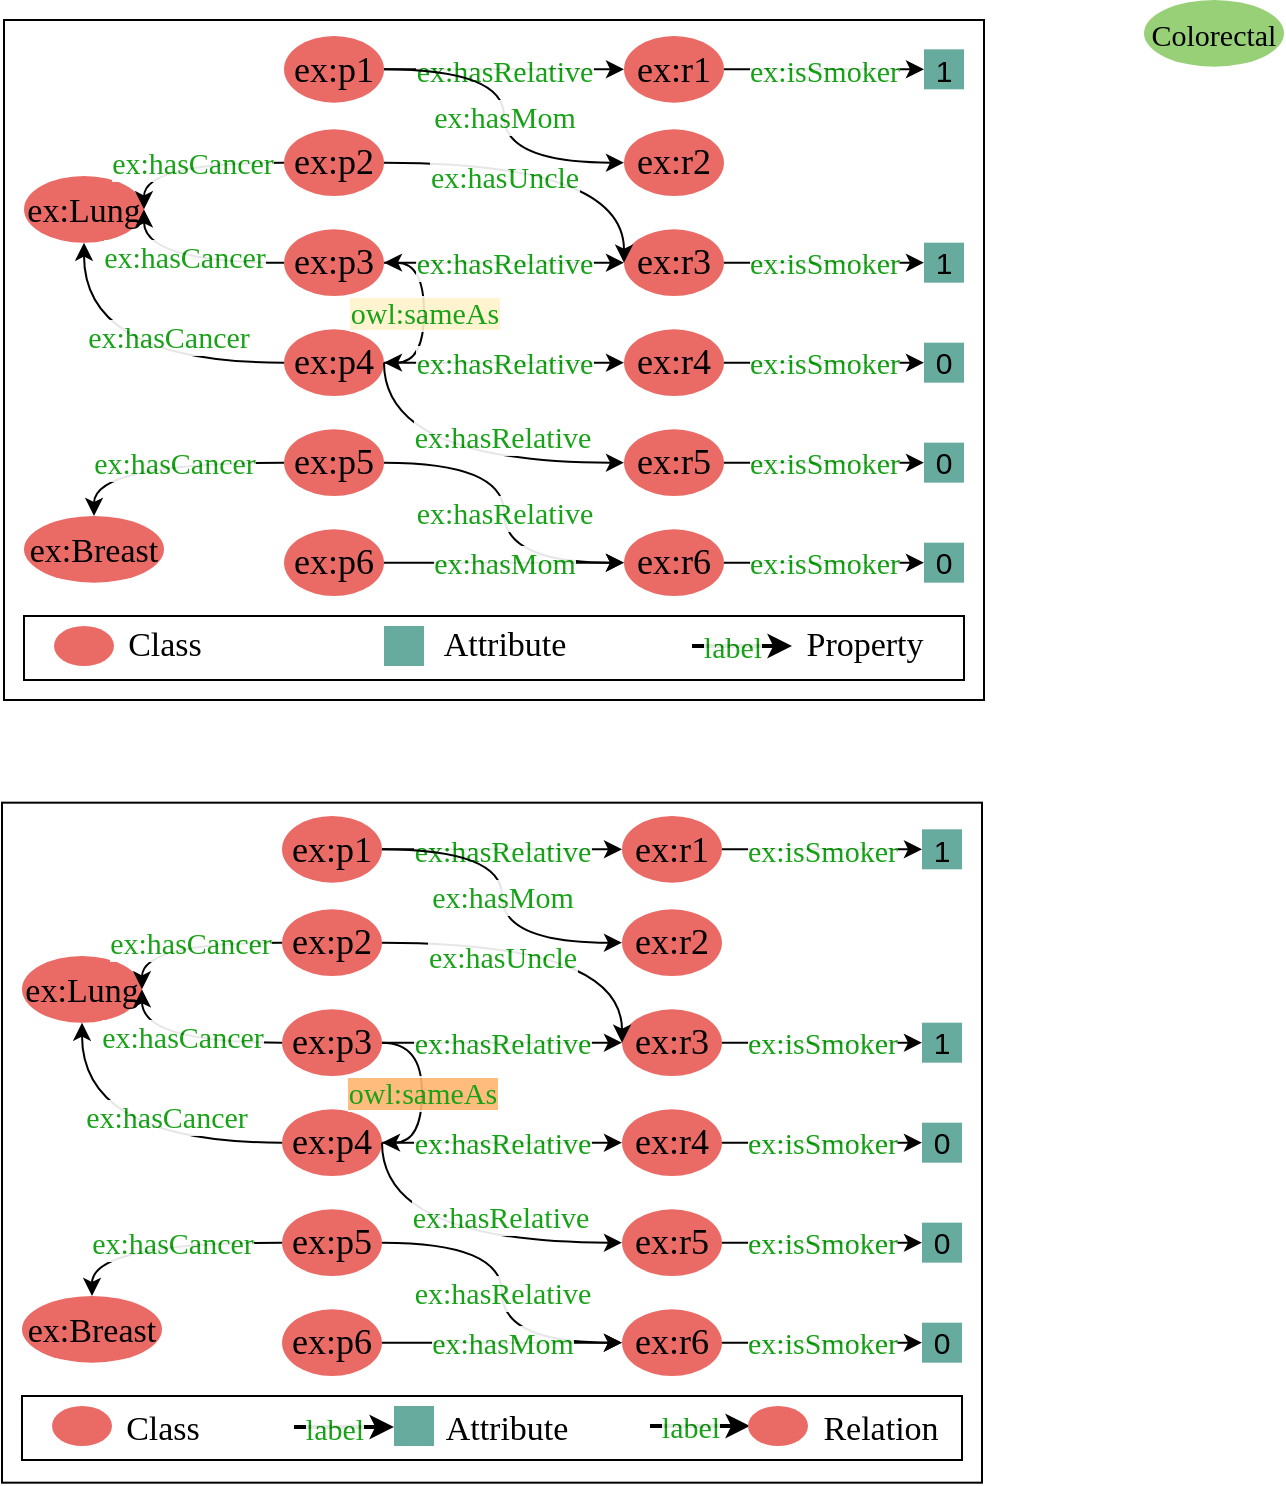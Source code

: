 <mxfile version="20.6.0" type="github">
  <diagram id="x5qFLtVYXVqnTsikpQEC" name="Page-1">
    <mxGraphModel dx="1166" dy="901" grid="1" gridSize="10" guides="1" tooltips="1" connect="1" arrows="1" fold="1" page="1" pageScale="1" pageWidth="850" pageHeight="1100" math="0" shadow="0">
      <root>
        <mxCell id="0" />
        <mxCell id="1" parent="0" />
        <mxCell id="GvnFkajF3JIOPmjLLgxg-91" value="" style="rounded=0;whiteSpace=wrap;html=1;fontFamily=Times New Roman;fontSize=17;fontColor=#000000;fillColor=none;strokeColor=default;" parent="1" vertex="1">
          <mxGeometry x="120" y="348" width="470" height="32" as="geometry" />
        </mxCell>
        <mxCell id="GvnFkajF3JIOPmjLLgxg-15" value="ex:p1" style="ellipse;whiteSpace=wrap;html=1;rounded=0;fontFamily=Times New Roman;fontSize=18;fontColor=default;fillColor=#EA6B66;strokeColor=none;" parent="1" vertex="1">
          <mxGeometry x="250" y="58" width="50" height="33.33" as="geometry" />
        </mxCell>
        <mxCell id="GvnFkajF3JIOPmjLLgxg-16" value="ex:p2" style="ellipse;whiteSpace=wrap;html=1;rounded=0;fontFamily=Times New Roman;fontSize=18;fontColor=default;fillColor=#EA6B66;strokeColor=none;" parent="1" vertex="1">
          <mxGeometry x="250" y="104.67" width="50" height="33.33" as="geometry" />
        </mxCell>
        <mxCell id="GvnFkajF3JIOPmjLLgxg-17" value="ex:p3" style="ellipse;whiteSpace=wrap;html=1;rounded=0;fontFamily=Times New Roman;fontSize=18;fontColor=default;fillColor=#EA6B66;strokeColor=none;" parent="1" vertex="1">
          <mxGeometry x="250" y="154.67" width="50" height="33.33" as="geometry" />
        </mxCell>
        <mxCell id="GvnFkajF3JIOPmjLLgxg-18" value="ex:p4" style="ellipse;whiteSpace=wrap;html=1;rounded=0;fontFamily=Times New Roman;fontSize=18;fontColor=default;fillColor=#EA6B66;strokeColor=none;" parent="1" vertex="1">
          <mxGeometry x="250" y="204.67" width="50" height="33.33" as="geometry" />
        </mxCell>
        <mxCell id="GvnFkajF3JIOPmjLLgxg-19" value="ex:p5" style="ellipse;whiteSpace=wrap;html=1;rounded=0;fontFamily=Times New Roman;fontSize=18;fontColor=default;fillColor=#EA6B66;strokeColor=none;" parent="1" vertex="1">
          <mxGeometry x="250" y="254.67" width="50" height="33.33" as="geometry" />
        </mxCell>
        <mxCell id="GvnFkajF3JIOPmjLLgxg-20" value="ex:p6" style="ellipse;whiteSpace=wrap;html=1;rounded=0;fontFamily=Times New Roman;fontSize=18;fontColor=default;fillColor=#EA6B66;strokeColor=none;" parent="1" vertex="1">
          <mxGeometry x="250" y="304.67" width="50" height="33.33" as="geometry" />
        </mxCell>
        <mxCell id="GvnFkajF3JIOPmjLLgxg-21" value="ex:r1" style="ellipse;whiteSpace=wrap;html=1;rounded=0;fontFamily=Times New Roman;fontSize=18;fontColor=default;fillColor=#EA6B66;strokeColor=none;" parent="1" vertex="1">
          <mxGeometry x="420" y="58" width="50" height="33.33" as="geometry" />
        </mxCell>
        <mxCell id="GvnFkajF3JIOPmjLLgxg-22" value="ex:r2" style="ellipse;whiteSpace=wrap;html=1;rounded=0;fontFamily=Times New Roman;fontSize=18;fontColor=default;fillColor=#EA6B66;strokeColor=none;" parent="1" vertex="1">
          <mxGeometry x="420" y="104.67" width="50" height="33.33" as="geometry" />
        </mxCell>
        <mxCell id="GvnFkajF3JIOPmjLLgxg-23" value="ex:r3" style="ellipse;whiteSpace=wrap;html=1;rounded=0;fontFamily=Times New Roman;fontSize=18;fontColor=default;fillColor=#EA6B66;strokeColor=none;" parent="1" vertex="1">
          <mxGeometry x="420" y="154.67" width="50" height="33.33" as="geometry" />
        </mxCell>
        <mxCell id="GvnFkajF3JIOPmjLLgxg-24" value="ex:r4" style="ellipse;whiteSpace=wrap;html=1;rounded=0;fontFamily=Times New Roman;fontSize=18;fontColor=default;fillColor=#EA6B66;strokeColor=none;" parent="1" vertex="1">
          <mxGeometry x="420" y="204.67" width="50" height="33.33" as="geometry" />
        </mxCell>
        <mxCell id="GvnFkajF3JIOPmjLLgxg-25" value="ex:r5" style="ellipse;whiteSpace=wrap;html=1;rounded=0;fontFamily=Times New Roman;fontSize=18;fontColor=default;fillColor=#EA6B66;strokeColor=none;" parent="1" vertex="1">
          <mxGeometry x="420" y="254.67" width="50" height="33.33" as="geometry" />
        </mxCell>
        <mxCell id="GvnFkajF3JIOPmjLLgxg-26" value="ex:r6" style="ellipse;whiteSpace=wrap;html=1;rounded=0;fontFamily=Times New Roman;fontSize=18;fontColor=default;fillColor=#EA6B66;strokeColor=none;" parent="1" vertex="1">
          <mxGeometry x="420" y="304.67" width="50" height="33.33" as="geometry" />
        </mxCell>
        <mxCell id="GvnFkajF3JIOPmjLLgxg-27" value="&lt;font style=&quot;font-size: 17px;&quot;&gt;ex:Lung&lt;/font&gt;" style="ellipse;whiteSpace=wrap;html=1;rounded=0;fontFamily=Times New Roman;fontSize=18;fontColor=default;fillColor=#EA6B66;strokeColor=none;" parent="1" vertex="1">
          <mxGeometry x="120" y="128.01" width="60" height="33.33" as="geometry" />
        </mxCell>
        <mxCell id="GvnFkajF3JIOPmjLLgxg-28" value="&lt;font style=&quot;font-size: 17px;&quot;&gt;ex:Breast&lt;/font&gt;" style="ellipse;whiteSpace=wrap;html=1;rounded=0;fontFamily=Times New Roman;fontSize=18;fontColor=default;fillColor=#EA6B66;strokeColor=none;" parent="1" vertex="1">
          <mxGeometry x="120" y="298" width="70" height="33.33" as="geometry" />
        </mxCell>
        <mxCell id="GvnFkajF3JIOPmjLLgxg-29" value="Colorectal" style="ellipse;whiteSpace=wrap;html=1;rounded=0;fontFamily=Times New Roman;fontSize=15;fontColor=default;fillColor=#97D077;strokeColor=none;" parent="1" vertex="1">
          <mxGeometry x="680" y="40" width="70" height="33.33" as="geometry" />
        </mxCell>
        <mxCell id="GvnFkajF3JIOPmjLLgxg-36" value="&lt;font color=&quot;#009900&quot; style=&quot;background-color: rgb(255, 242, 204);&quot;&gt;owl:sameAs&lt;/font&gt;" style="edgeStyle=orthogonalEdgeStyle;orthogonalLoop=1;jettySize=auto;html=1;exitX=1;exitY=0.5;exitDx=0;exitDy=0;entryX=1;entryY=0.5;entryDx=0;entryDy=0;fontFamily=Times New Roman;fontSize=15;fontColor=#000000;curved=1;textOpacity=90;endArrow=classic;endFill=1;startArrow=classic;startFill=1;" parent="1" source="GvnFkajF3JIOPmjLLgxg-18" target="GvnFkajF3JIOPmjLLgxg-17" edge="1">
          <mxGeometry relative="1" as="geometry">
            <mxPoint x="140.0" y="198.005" as="sourcePoint" />
            <mxPoint x="260.0" y="198.005" as="targetPoint" />
          </mxGeometry>
        </mxCell>
        <mxCell id="GvnFkajF3JIOPmjLLgxg-52" value="&lt;font color=&quot;#009900&quot; style=&quot;line-height: 1; background-color: rgb(255, 255, 255);&quot;&gt;ex:hasRelative&lt;/font&gt;" style="edgeStyle=orthogonalEdgeStyle;curved=1;orthogonalLoop=1;jettySize=auto;html=1;exitX=1;exitY=0.5;exitDx=0;exitDy=0;entryX=0;entryY=0.5;entryDx=0;entryDy=0;labelBackgroundColor=#FFFFFF;fontFamily=Times New Roman;fontSize=15;fontColor=#3333FF;shadow=0;fillColor=#00CC00;textOpacity=90;" parent="1" source="GvnFkajF3JIOPmjLLgxg-18" target="GvnFkajF3JIOPmjLLgxg-25" edge="1">
          <mxGeometry x="0.275" y="13" relative="1" as="geometry">
            <mxPoint x="310.0" y="231.335" as="sourcePoint" />
            <mxPoint x="430.0" y="231.335" as="targetPoint" />
            <Array as="points">
              <mxPoint x="300" y="271" />
            </Array>
            <mxPoint as="offset" />
          </mxGeometry>
        </mxCell>
        <mxCell id="GvnFkajF3JIOPmjLLgxg-49" value="&lt;font color=&quot;#009900&quot; style=&quot;line-height: 1; background-color: rgb(255, 255, 255);&quot;&gt;ex:hasRelative&lt;/font&gt;" style="edgeStyle=orthogonalEdgeStyle;curved=1;orthogonalLoop=1;jettySize=auto;html=1;exitX=1;exitY=0.5;exitDx=0;exitDy=0;entryX=0;entryY=0.5;entryDx=0;entryDy=0;labelBackgroundColor=#FFFFFF;fontFamily=Times New Roman;fontSize=15;fontColor=#3333FF;shadow=0;fillColor=#00CC00;textOpacity=90;" parent="1" source="GvnFkajF3JIOPmjLLgxg-15" target="GvnFkajF3JIOPmjLLgxg-21" edge="1">
          <mxGeometry relative="1" as="geometry" />
        </mxCell>
        <mxCell id="GvnFkajF3JIOPmjLLgxg-50" value="&lt;font color=&quot;#009900&quot; style=&quot;line-height: 1; background-color: rgb(255, 255, 255);&quot;&gt;ex:hasRelative&lt;/font&gt;" style="edgeStyle=orthogonalEdgeStyle;curved=1;orthogonalLoop=1;jettySize=auto;html=1;exitX=1;exitY=0.5;exitDx=0;exitDy=0;entryX=0;entryY=0.5;entryDx=0;entryDy=0;labelBackgroundColor=#FFFFFF;fontFamily=Times New Roman;fontSize=15;fontColor=#3333FF;shadow=0;fillColor=#00CC00;textOpacity=90;" parent="1" source="GvnFkajF3JIOPmjLLgxg-17" target="GvnFkajF3JIOPmjLLgxg-23" edge="1">
          <mxGeometry relative="1" as="geometry">
            <mxPoint x="310.0" y="84.665" as="sourcePoint" />
            <mxPoint x="430.0" y="84.665" as="targetPoint" />
          </mxGeometry>
        </mxCell>
        <mxCell id="GvnFkajF3JIOPmjLLgxg-51" value="&lt;font color=&quot;#009900&quot; style=&quot;line-height: 1; background-color: rgb(255, 255, 255);&quot;&gt;ex:hasRelative&lt;/font&gt;" style="edgeStyle=orthogonalEdgeStyle;curved=1;orthogonalLoop=1;jettySize=auto;html=1;exitX=1;exitY=0.5;exitDx=0;exitDy=0;entryX=0;entryY=0.5;entryDx=0;entryDy=0;labelBackgroundColor=#FFFFFF;fontFamily=Times New Roman;fontSize=15;fontColor=#3333FF;shadow=0;fillColor=#00CC00;textOpacity=90;" parent="1" source="GvnFkajF3JIOPmjLLgxg-18" target="GvnFkajF3JIOPmjLLgxg-24" edge="1">
          <mxGeometry relative="1" as="geometry">
            <mxPoint x="310.0" y="181.335" as="sourcePoint" />
            <mxPoint x="430.0" y="181.335" as="targetPoint" />
          </mxGeometry>
        </mxCell>
        <mxCell id="GvnFkajF3JIOPmjLLgxg-53" value="&lt;font color=&quot;#009900&quot; style=&quot;line-height: 1; background-color: rgb(255, 255, 255);&quot;&gt;ex:hasRelative&lt;/font&gt;" style="edgeStyle=orthogonalEdgeStyle;curved=1;orthogonalLoop=1;jettySize=auto;html=1;exitX=1;exitY=0.5;exitDx=0;exitDy=0;entryX=0;entryY=0.5;entryDx=0;entryDy=0;labelBackgroundColor=#FFFFFF;fontFamily=Times New Roman;fontSize=15;fontColor=#3333FF;shadow=0;fillColor=#00CC00;textOpacity=90;" parent="1" source="GvnFkajF3JIOPmjLLgxg-19" target="GvnFkajF3JIOPmjLLgxg-26" edge="1">
          <mxGeometry relative="1" as="geometry">
            <mxPoint x="310.0" y="231.335" as="sourcePoint" />
            <mxPoint x="430.0" y="281.335" as="targetPoint" />
          </mxGeometry>
        </mxCell>
        <mxCell id="GvnFkajF3JIOPmjLLgxg-56" value="&lt;font color=&quot;#009900&quot; style=&quot;line-height: 1; background-color: rgb(255, 255, 255);&quot;&gt;ex:hasUncle&lt;/font&gt;" style="edgeStyle=orthogonalEdgeStyle;curved=1;orthogonalLoop=1;jettySize=auto;html=1;exitX=1;exitY=0.5;exitDx=0;exitDy=0;labelBackgroundColor=#FFFFFF;fontFamily=Times New Roman;fontSize=15;fontColor=#3333FF;shadow=0;fillColor=#00CC00;textOpacity=90;entryX=0;entryY=0.5;entryDx=0;entryDy=0;" parent="1" source="GvnFkajF3JIOPmjLLgxg-16" target="GvnFkajF3JIOPmjLLgxg-23" edge="1">
          <mxGeometry x="-0.294" y="-7" relative="1" as="geometry">
            <mxPoint x="310.0" y="331.335" as="sourcePoint" />
            <mxPoint x="420" y="168" as="targetPoint" />
            <Array as="points">
              <mxPoint x="420" y="121" />
            </Array>
            <mxPoint as="offset" />
          </mxGeometry>
        </mxCell>
        <mxCell id="GvnFkajF3JIOPmjLLgxg-54" value="&lt;font color=&quot;#009900&quot; style=&quot;line-height: 1; background-color: rgb(255, 255, 255);&quot;&gt;ex:hasMom&lt;/font&gt;" style="edgeStyle=orthogonalEdgeStyle;curved=1;orthogonalLoop=1;jettySize=auto;html=1;exitX=1;exitY=0.5;exitDx=0;exitDy=0;entryX=0;entryY=0.5;entryDx=0;entryDy=0;labelBackgroundColor=#FFFFFF;fontFamily=Times New Roman;fontSize=15;fontColor=#3333FF;shadow=0;fillColor=#00CC00;textOpacity=90;" parent="1" source="GvnFkajF3JIOPmjLLgxg-15" target="GvnFkajF3JIOPmjLLgxg-22" edge="1">
          <mxGeometry relative="1" as="geometry">
            <mxPoint x="310.0" y="84.665" as="sourcePoint" />
            <mxPoint x="430.0" y="84.665" as="targetPoint" />
          </mxGeometry>
        </mxCell>
        <mxCell id="GvnFkajF3JIOPmjLLgxg-55" value="&lt;font color=&quot;#009900&quot; style=&quot;line-height: 1; background-color: rgb(255, 255, 255);&quot;&gt;ex:hasMom&lt;/font&gt;" style="edgeStyle=orthogonalEdgeStyle;curved=1;orthogonalLoop=1;jettySize=auto;html=1;exitX=1;exitY=0.5;exitDx=0;exitDy=0;entryX=0;entryY=0.5;entryDx=0;entryDy=0;labelBackgroundColor=#FFFFFF;fontFamily=Times New Roman;fontSize=15;fontColor=#3333FF;shadow=0;fillColor=#00CC00;textOpacity=90;" parent="1" source="GvnFkajF3JIOPmjLLgxg-20" target="GvnFkajF3JIOPmjLLgxg-26" edge="1">
          <mxGeometry relative="1" as="geometry">
            <mxPoint x="310.0" y="84.665" as="sourcePoint" />
            <mxPoint x="430.0" y="131.335" as="targetPoint" />
          </mxGeometry>
        </mxCell>
        <mxCell id="GvnFkajF3JIOPmjLLgxg-60" value="&lt;font color=&quot;#009900&quot; style=&quot;line-height: 1; background-color: rgb(255, 255, 255);&quot;&gt;ex:isSmoker&lt;/font&gt;" style="edgeStyle=orthogonalEdgeStyle;curved=1;orthogonalLoop=1;jettySize=auto;html=1;entryX=0;entryY=0.5;entryDx=0;entryDy=0;labelBackgroundColor=#FFFFFF;fontFamily=Times New Roman;fontSize=15;fontColor=#3333FF;shadow=0;fillColor=#00CC00;textOpacity=90;exitX=1;exitY=0.5;exitDx=0;exitDy=0;" parent="1" source="GvnFkajF3JIOPmjLLgxg-21" target="GvnFkajF3JIOPmjLLgxg-62" edge="1">
          <mxGeometry relative="1" as="geometry">
            <mxPoint x="470" y="74" as="sourcePoint" />
            <mxPoint x="590.0" y="74.155" as="targetPoint" />
            <Array as="points" />
          </mxGeometry>
        </mxCell>
        <mxCell id="GvnFkajF3JIOPmjLLgxg-62" value="1" style="rounded=0;whiteSpace=wrap;html=1;fillColor=#67AB9F;strokeColor=none;fontSize=15;" parent="1" vertex="1">
          <mxGeometry x="570" y="64.66" width="20" height="20" as="geometry" />
        </mxCell>
        <mxCell id="GvnFkajF3JIOPmjLLgxg-66" value="1" style="rounded=0;whiteSpace=wrap;html=1;fillColor=#67AB9F;strokeColor=none;fontSize=15;" parent="1" vertex="1">
          <mxGeometry x="570" y="161.34" width="20" height="20" as="geometry" />
        </mxCell>
        <mxCell id="GvnFkajF3JIOPmjLLgxg-67" value="&lt;font color=&quot;#009900&quot; style=&quot;line-height: 1; background-color: rgb(255, 255, 255);&quot;&gt;ex:isSmoker&lt;/font&gt;" style="edgeStyle=orthogonalEdgeStyle;curved=1;orthogonalLoop=1;jettySize=auto;html=1;entryX=0;entryY=0.5;entryDx=0;entryDy=0;labelBackgroundColor=#FFFFFF;fontFamily=Times New Roman;fontSize=15;fontColor=#3333FF;shadow=0;fillColor=#00CC00;textOpacity=90;exitX=1;exitY=0.5;exitDx=0;exitDy=0;" parent="1" source="GvnFkajF3JIOPmjLLgxg-23" target="GvnFkajF3JIOPmjLLgxg-66" edge="1">
          <mxGeometry relative="1" as="geometry">
            <mxPoint x="480.0" y="84.665" as="sourcePoint" />
            <mxPoint x="580" y="84.66" as="targetPoint" />
            <Array as="points" />
          </mxGeometry>
        </mxCell>
        <mxCell id="GvnFkajF3JIOPmjLLgxg-68" value="0" style="rounded=0;whiteSpace=wrap;html=1;fillColor=#67AB9F;strokeColor=none;fontSize=15;" parent="1" vertex="1">
          <mxGeometry x="570" y="211.34" width="20" height="20" as="geometry" />
        </mxCell>
        <mxCell id="GvnFkajF3JIOPmjLLgxg-69" value="0" style="rounded=0;whiteSpace=wrap;html=1;fillColor=#67AB9F;strokeColor=none;fontSize=15;" parent="1" vertex="1">
          <mxGeometry x="570" y="261.33" width="20" height="20" as="geometry" />
        </mxCell>
        <mxCell id="GvnFkajF3JIOPmjLLgxg-70" value="0" style="rounded=0;whiteSpace=wrap;html=1;fillColor=#67AB9F;strokeColor=none;fontSize=15;" parent="1" vertex="1">
          <mxGeometry x="570" y="311.34" width="20" height="20" as="geometry" />
        </mxCell>
        <mxCell id="GvnFkajF3JIOPmjLLgxg-71" value="&lt;font color=&quot;#009900&quot; style=&quot;line-height: 1; background-color: rgb(255, 255, 255);&quot;&gt;ex:isSmoker&lt;/font&gt;" style="edgeStyle=orthogonalEdgeStyle;curved=1;orthogonalLoop=1;jettySize=auto;html=1;entryX=0;entryY=0.5;entryDx=0;entryDy=0;labelBackgroundColor=#FFFFFF;fontFamily=Times New Roman;fontSize=15;fontColor=#3333FF;shadow=0;fillColor=#00CC00;textOpacity=90;exitX=1;exitY=0.5;exitDx=0;exitDy=0;" parent="1" source="GvnFkajF3JIOPmjLLgxg-24" target="GvnFkajF3JIOPmjLLgxg-68" edge="1">
          <mxGeometry relative="1" as="geometry">
            <mxPoint x="480.0" y="181.335" as="sourcePoint" />
            <mxPoint x="580" y="181.34" as="targetPoint" />
            <Array as="points" />
          </mxGeometry>
        </mxCell>
        <mxCell id="GvnFkajF3JIOPmjLLgxg-72" value="&lt;font color=&quot;#009900&quot; style=&quot;line-height: 1; background-color: rgb(255, 255, 255);&quot;&gt;ex:isSmoker&lt;/font&gt;" style="edgeStyle=orthogonalEdgeStyle;curved=1;orthogonalLoop=1;jettySize=auto;html=1;entryX=0;entryY=0.5;entryDx=0;entryDy=0;labelBackgroundColor=#FFFFFF;fontFamily=Times New Roman;fontSize=15;fontColor=#3333FF;shadow=0;fillColor=#00CC00;textOpacity=90;exitX=1;exitY=0.5;exitDx=0;exitDy=0;" parent="1" source="GvnFkajF3JIOPmjLLgxg-25" target="GvnFkajF3JIOPmjLLgxg-69" edge="1">
          <mxGeometry relative="1" as="geometry">
            <mxPoint x="480.0" y="231.335" as="sourcePoint" />
            <mxPoint x="580" y="231.34" as="targetPoint" />
            <Array as="points" />
          </mxGeometry>
        </mxCell>
        <mxCell id="GvnFkajF3JIOPmjLLgxg-73" value="&lt;font color=&quot;#009900&quot; style=&quot;line-height: 1; background-color: rgb(255, 255, 255);&quot;&gt;ex:isSmoker&lt;/font&gt;" style="edgeStyle=orthogonalEdgeStyle;curved=1;orthogonalLoop=1;jettySize=auto;html=1;entryX=0;entryY=0.5;entryDx=0;entryDy=0;labelBackgroundColor=#FFFFFF;fontFamily=Times New Roman;fontSize=15;fontColor=#3333FF;shadow=0;fillColor=#00CC00;textOpacity=90;exitX=1;exitY=0.5;exitDx=0;exitDy=0;" parent="1" source="GvnFkajF3JIOPmjLLgxg-26" target="GvnFkajF3JIOPmjLLgxg-70" edge="1">
          <mxGeometry relative="1" as="geometry">
            <mxPoint x="480.0" y="281.335" as="sourcePoint" />
            <mxPoint x="580" y="281.33" as="targetPoint" />
            <Array as="points" />
          </mxGeometry>
        </mxCell>
        <mxCell id="GvnFkajF3JIOPmjLLgxg-75" value="&lt;font color=&quot;#009900&quot; style=&quot;line-height: 1; background-color: rgb(255, 255, 255);&quot;&gt;ex:hasCancer&lt;/font&gt;" style="edgeStyle=orthogonalEdgeStyle;curved=1;orthogonalLoop=1;jettySize=auto;html=1;labelBackgroundColor=#FFFFFF;fontFamily=Times New Roman;fontSize=15;fontColor=#3333FF;shadow=0;fillColor=#00CC00;textOpacity=90;exitX=0;exitY=0.5;exitDx=0;exitDy=0;entryX=1;entryY=0.5;entryDx=0;entryDy=0;" parent="1" source="GvnFkajF3JIOPmjLLgxg-16" target="GvnFkajF3JIOPmjLLgxg-27" edge="1">
          <mxGeometry relative="1" as="geometry">
            <mxPoint x="130.0" y="7.995" as="sourcePoint" />
            <mxPoint x="170" y="145" as="targetPoint" />
            <Array as="points">
              <mxPoint x="180" y="121" />
            </Array>
          </mxGeometry>
        </mxCell>
        <mxCell id="GvnFkajF3JIOPmjLLgxg-79" value="&lt;font color=&quot;#009900&quot; style=&quot;line-height: 1; background-color: rgb(255, 255, 255);&quot;&gt;ex:hasCancer&lt;/font&gt;" style="edgeStyle=orthogonalEdgeStyle;curved=1;orthogonalLoop=1;jettySize=auto;html=1;entryX=0.5;entryY=1;entryDx=0;entryDy=0;labelBackgroundColor=#FFFFFF;fontFamily=Times New Roman;fontSize=15;fontColor=#3333FF;shadow=0;fillColor=#00CC00;textOpacity=90;exitX=0;exitY=0.5;exitDx=0;exitDy=0;" parent="1" source="GvnFkajF3JIOPmjLLgxg-18" target="GvnFkajF3JIOPmjLLgxg-27" edge="1">
          <mxGeometry x="-0.273" y="-13" relative="1" as="geometry">
            <mxPoint x="480.0" y="84.665" as="sourcePoint" />
            <mxPoint x="580" y="84.66" as="targetPoint" />
            <Array as="points" />
            <mxPoint as="offset" />
          </mxGeometry>
        </mxCell>
        <mxCell id="GvnFkajF3JIOPmjLLgxg-80" value="&lt;font color=&quot;#009900&quot; style=&quot;line-height: 1; background-color: rgb(255, 255, 255);&quot;&gt;ex:hasCancer&lt;/font&gt;" style="edgeStyle=orthogonalEdgeStyle;curved=1;orthogonalLoop=1;jettySize=auto;html=1;labelBackgroundColor=#FFFFFF;fontFamily=Times New Roman;fontSize=15;fontColor=#3333FF;shadow=0;fillColor=#00CC00;textOpacity=90;exitX=0;exitY=0.5;exitDx=0;exitDy=0;entryX=0.5;entryY=0;entryDx=0;entryDy=0;" parent="1" source="GvnFkajF3JIOPmjLLgxg-19" target="GvnFkajF3JIOPmjLLgxg-28" edge="1">
          <mxGeometry x="-0.089" relative="1" as="geometry">
            <mxPoint x="260.0" y="231.335" as="sourcePoint" />
            <mxPoint x="150" y="271" as="targetPoint" />
            <Array as="points">
              <mxPoint x="155" y="271" />
            </Array>
            <mxPoint as="offset" />
          </mxGeometry>
        </mxCell>
        <mxCell id="GvnFkajF3JIOPmjLLgxg-81" value="&lt;font color=&quot;#009900&quot; style=&quot;line-height: 1; background-color: rgb(255, 255, 255);&quot;&gt;ex:hasCancer&lt;/font&gt;" style="edgeStyle=orthogonalEdgeStyle;curved=1;orthogonalLoop=1;jettySize=auto;html=1;entryX=1;entryY=0.5;entryDx=0;entryDy=0;labelBackgroundColor=#FFFFFF;fontFamily=Times New Roman;fontSize=15;fontColor=#3333FF;shadow=0;fillColor=#00CC00;textOpacity=90;exitX=0;exitY=0.5;exitDx=0;exitDy=0;" parent="1" source="GvnFkajF3JIOPmjLLgxg-17" target="GvnFkajF3JIOPmjLLgxg-27" edge="1">
          <mxGeometry x="0.035" y="-3" relative="1" as="geometry">
            <mxPoint x="260.0" y="231.335" as="sourcePoint" />
            <mxPoint x="160" y="171.34" as="targetPoint" />
            <Array as="points">
              <mxPoint x="180" y="171" />
            </Array>
            <mxPoint as="offset" />
          </mxGeometry>
        </mxCell>
        <mxCell id="GvnFkajF3JIOPmjLLgxg-82" value="" style="ellipse;whiteSpace=wrap;html=1;rounded=0;fontFamily=Times New Roman;fontSize=18;fontColor=default;fillColor=#EA6B66;strokeColor=none;" parent="1" vertex="1">
          <mxGeometry x="135" y="353" width="30" height="20" as="geometry" />
        </mxCell>
        <mxCell id="GvnFkajF3JIOPmjLLgxg-83" value="" style="rounded=0;whiteSpace=wrap;html=1;fillColor=#67AB9F;strokeColor=none;fontSize=15;" parent="1" vertex="1">
          <mxGeometry x="300" y="353" width="20" height="20" as="geometry" />
        </mxCell>
        <mxCell id="GvnFkajF3JIOPmjLLgxg-85" value="&lt;font color=&quot;#009900&quot; style=&quot;line-height: 1; background-color: rgb(255, 255, 255);&quot;&gt;label&lt;/font&gt;" style="edgeStyle=orthogonalEdgeStyle;curved=1;orthogonalLoop=1;jettySize=auto;html=1;labelBackgroundColor=#FFFFFF;fontFamily=Times New Roman;fontSize=15;fontColor=#3333FF;shadow=0;fillColor=#00CC00;textOpacity=90;strokeWidth=2;" parent="1" edge="1">
          <mxGeometry x="-0.2" relative="1" as="geometry">
            <mxPoint x="454" y="363" as="sourcePoint" />
            <mxPoint x="504" y="363" as="targetPoint" />
            <Array as="points">
              <mxPoint x="482" y="363" />
            </Array>
            <mxPoint as="offset" />
          </mxGeometry>
        </mxCell>
        <mxCell id="GvnFkajF3JIOPmjLLgxg-87" value="&lt;font color=&quot;#000000&quot;&gt;Class&lt;/font&gt;" style="text;html=1;align=center;verticalAlign=middle;resizable=0;points=[];autosize=1;strokeColor=none;fillColor=none;fontSize=17;fontFamily=Times New Roman;fontColor=#009900;" parent="1" vertex="1">
          <mxGeometry x="160" y="348" width="60" height="30" as="geometry" />
        </mxCell>
        <mxCell id="GvnFkajF3JIOPmjLLgxg-88" value="&lt;font color=&quot;#000000&quot;&gt;Attribute&lt;/font&gt;" style="text;html=1;align=center;verticalAlign=middle;resizable=0;points=[];autosize=1;strokeColor=none;fillColor=none;fontSize=17;fontFamily=Times New Roman;fontColor=#009900;" parent="1" vertex="1">
          <mxGeometry x="320" y="348" width="80" height="30" as="geometry" />
        </mxCell>
        <mxCell id="GvnFkajF3JIOPmjLLgxg-90" value="" style="rounded=0;whiteSpace=wrap;html=1;fontFamily=Times New Roman;fontSize=17;fontColor=#000000;fillColor=none;" parent="1" vertex="1">
          <mxGeometry x="110" y="50" width="490" height="340" as="geometry" />
        </mxCell>
        <mxCell id="GvnFkajF3JIOPmjLLgxg-89" value="&lt;font color=&quot;#000000&quot;&gt;Property&lt;/font&gt;" style="text;html=1;align=center;verticalAlign=middle;resizable=0;points=[];autosize=1;strokeColor=none;fillColor=none;fontSize=17;fontFamily=Times New Roman;fontColor=#009900;" parent="1" vertex="1">
          <mxGeometry x="500" y="348" width="80" height="30" as="geometry" />
        </mxCell>
        <mxCell id="yqQpIYb--vEh2kKgNDlj-1" value="" style="rounded=0;whiteSpace=wrap;html=1;fontFamily=Times New Roman;fontSize=17;fontColor=#000000;fillColor=none;strokeColor=default;" vertex="1" parent="1">
          <mxGeometry x="119" y="738" width="470" height="32" as="geometry" />
        </mxCell>
        <mxCell id="yqQpIYb--vEh2kKgNDlj-2" value="ex:p1" style="ellipse;whiteSpace=wrap;html=1;rounded=0;fontFamily=Times New Roman;fontSize=18;fontColor=default;fillColor=#EA6B66;strokeColor=none;" vertex="1" parent="1">
          <mxGeometry x="249" y="448" width="50" height="33.33" as="geometry" />
        </mxCell>
        <mxCell id="yqQpIYb--vEh2kKgNDlj-3" value="ex:p2" style="ellipse;whiteSpace=wrap;html=1;rounded=0;fontFamily=Times New Roman;fontSize=18;fontColor=default;fillColor=#EA6B66;strokeColor=none;" vertex="1" parent="1">
          <mxGeometry x="249" y="494.67" width="50" height="33.33" as="geometry" />
        </mxCell>
        <mxCell id="yqQpIYb--vEh2kKgNDlj-4" value="ex:p3" style="ellipse;whiteSpace=wrap;html=1;rounded=0;fontFamily=Times New Roman;fontSize=18;fontColor=default;fillColor=#EA6B66;strokeColor=none;" vertex="1" parent="1">
          <mxGeometry x="249" y="544.67" width="50" height="33.33" as="geometry" />
        </mxCell>
        <mxCell id="yqQpIYb--vEh2kKgNDlj-5" value="ex:p4" style="ellipse;whiteSpace=wrap;html=1;rounded=0;fontFamily=Times New Roman;fontSize=18;fontColor=default;fillColor=#EA6B66;strokeColor=none;" vertex="1" parent="1">
          <mxGeometry x="249" y="594.67" width="50" height="33.33" as="geometry" />
        </mxCell>
        <mxCell id="yqQpIYb--vEh2kKgNDlj-6" value="ex:p5" style="ellipse;whiteSpace=wrap;html=1;rounded=0;fontFamily=Times New Roman;fontSize=18;fontColor=default;fillColor=#EA6B66;strokeColor=none;" vertex="1" parent="1">
          <mxGeometry x="249" y="644.67" width="50" height="33.33" as="geometry" />
        </mxCell>
        <mxCell id="yqQpIYb--vEh2kKgNDlj-7" value="ex:p6" style="ellipse;whiteSpace=wrap;html=1;rounded=0;fontFamily=Times New Roman;fontSize=18;fontColor=default;fillColor=#EA6B66;strokeColor=none;" vertex="1" parent="1">
          <mxGeometry x="249" y="694.67" width="50" height="33.33" as="geometry" />
        </mxCell>
        <mxCell id="yqQpIYb--vEh2kKgNDlj-8" value="ex:r1" style="ellipse;whiteSpace=wrap;html=1;rounded=0;fontFamily=Times New Roman;fontSize=18;fontColor=default;fillColor=#EA6B66;strokeColor=none;" vertex="1" parent="1">
          <mxGeometry x="419" y="448" width="50" height="33.33" as="geometry" />
        </mxCell>
        <mxCell id="yqQpIYb--vEh2kKgNDlj-9" value="ex:r2" style="ellipse;whiteSpace=wrap;html=1;rounded=0;fontFamily=Times New Roman;fontSize=18;fontColor=default;fillColor=#EA6B66;strokeColor=none;" vertex="1" parent="1">
          <mxGeometry x="419" y="494.67" width="50" height="33.33" as="geometry" />
        </mxCell>
        <mxCell id="yqQpIYb--vEh2kKgNDlj-10" value="ex:r3" style="ellipse;whiteSpace=wrap;html=1;rounded=0;fontFamily=Times New Roman;fontSize=18;fontColor=default;fillColor=#EA6B66;strokeColor=none;" vertex="1" parent="1">
          <mxGeometry x="419" y="544.67" width="50" height="33.33" as="geometry" />
        </mxCell>
        <mxCell id="yqQpIYb--vEh2kKgNDlj-11" value="ex:r4" style="ellipse;whiteSpace=wrap;html=1;rounded=0;fontFamily=Times New Roman;fontSize=18;fontColor=default;fillColor=#EA6B66;strokeColor=none;" vertex="1" parent="1">
          <mxGeometry x="419" y="594.67" width="50" height="33.33" as="geometry" />
        </mxCell>
        <mxCell id="yqQpIYb--vEh2kKgNDlj-12" value="ex:r5" style="ellipse;whiteSpace=wrap;html=1;rounded=0;fontFamily=Times New Roman;fontSize=18;fontColor=default;fillColor=#EA6B66;strokeColor=none;" vertex="1" parent="1">
          <mxGeometry x="419" y="644.67" width="50" height="33.33" as="geometry" />
        </mxCell>
        <mxCell id="yqQpIYb--vEh2kKgNDlj-13" value="ex:r6" style="ellipse;whiteSpace=wrap;html=1;rounded=0;fontFamily=Times New Roman;fontSize=18;fontColor=default;fillColor=#EA6B66;strokeColor=none;" vertex="1" parent="1">
          <mxGeometry x="419" y="694.67" width="50" height="33.33" as="geometry" />
        </mxCell>
        <mxCell id="yqQpIYb--vEh2kKgNDlj-14" value="&lt;font style=&quot;font-size: 17px;&quot;&gt;ex:Lung&lt;/font&gt;" style="ellipse;whiteSpace=wrap;html=1;rounded=0;fontFamily=Times New Roman;fontSize=18;fontColor=default;fillColor=#EA6B66;strokeColor=none;" vertex="1" parent="1">
          <mxGeometry x="119" y="518.01" width="60" height="33.33" as="geometry" />
        </mxCell>
        <mxCell id="yqQpIYb--vEh2kKgNDlj-15" value="&lt;font style=&quot;font-size: 17px;&quot;&gt;ex:Breast&lt;/font&gt;" style="ellipse;whiteSpace=wrap;html=1;rounded=0;fontFamily=Times New Roman;fontSize=18;fontColor=default;fillColor=#EA6B66;strokeColor=none;" vertex="1" parent="1">
          <mxGeometry x="119" y="688" width="70" height="33.33" as="geometry" />
        </mxCell>
        <mxCell id="yqQpIYb--vEh2kKgNDlj-17" value="&lt;font color=&quot;#009900&quot; style=&quot;line-height: 1; background-color: rgb(255, 255, 255);&quot;&gt;ex:hasRelative&lt;/font&gt;" style="edgeStyle=orthogonalEdgeStyle;curved=1;orthogonalLoop=1;jettySize=auto;html=1;exitX=1;exitY=0.5;exitDx=0;exitDy=0;entryX=0;entryY=0.5;entryDx=0;entryDy=0;labelBackgroundColor=#FFFFFF;fontFamily=Times New Roman;fontSize=15;fontColor=#3333FF;shadow=0;fillColor=#00CC00;textOpacity=90;" edge="1" parent="1" source="yqQpIYb--vEh2kKgNDlj-5" target="yqQpIYb--vEh2kKgNDlj-12">
          <mxGeometry x="0.275" y="13" relative="1" as="geometry">
            <mxPoint x="309.0" y="621.335" as="sourcePoint" />
            <mxPoint x="429.0" y="621.335" as="targetPoint" />
            <Array as="points">
              <mxPoint x="299" y="661" />
            </Array>
            <mxPoint as="offset" />
          </mxGeometry>
        </mxCell>
        <mxCell id="yqQpIYb--vEh2kKgNDlj-18" value="&lt;font color=&quot;#009900&quot; style=&quot;line-height: 1; background-color: rgb(255, 255, 255);&quot;&gt;ex:hasRelative&lt;/font&gt;" style="edgeStyle=orthogonalEdgeStyle;curved=1;orthogonalLoop=1;jettySize=auto;html=1;exitX=1;exitY=0.5;exitDx=0;exitDy=0;entryX=0;entryY=0.5;entryDx=0;entryDy=0;labelBackgroundColor=#FFFFFF;fontFamily=Times New Roman;fontSize=15;fontColor=#3333FF;shadow=0;fillColor=#00CC00;textOpacity=90;" edge="1" parent="1" source="yqQpIYb--vEh2kKgNDlj-2" target="yqQpIYb--vEh2kKgNDlj-8">
          <mxGeometry relative="1" as="geometry" />
        </mxCell>
        <mxCell id="yqQpIYb--vEh2kKgNDlj-19" value="&lt;font color=&quot;#009900&quot; style=&quot;line-height: 1; background-color: rgb(255, 255, 255);&quot;&gt;ex:hasRelative&lt;/font&gt;" style="edgeStyle=orthogonalEdgeStyle;curved=1;orthogonalLoop=1;jettySize=auto;html=1;exitX=1;exitY=0.5;exitDx=0;exitDy=0;entryX=0;entryY=0.5;entryDx=0;entryDy=0;labelBackgroundColor=#FFFFFF;fontFamily=Times New Roman;fontSize=15;fontColor=#3333FF;shadow=0;fillColor=#00CC00;textOpacity=90;" edge="1" parent="1" source="yqQpIYb--vEh2kKgNDlj-4" target="yqQpIYb--vEh2kKgNDlj-10">
          <mxGeometry relative="1" as="geometry">
            <mxPoint x="309.0" y="474.665" as="sourcePoint" />
            <mxPoint x="429.0" y="474.665" as="targetPoint" />
          </mxGeometry>
        </mxCell>
        <mxCell id="yqQpIYb--vEh2kKgNDlj-20" value="&lt;font color=&quot;#009900&quot; style=&quot;line-height: 1; background-color: rgb(255, 255, 255);&quot;&gt;ex:hasRelative&lt;/font&gt;" style="edgeStyle=orthogonalEdgeStyle;curved=1;orthogonalLoop=1;jettySize=auto;html=1;exitX=1;exitY=0.5;exitDx=0;exitDy=0;entryX=0;entryY=0.5;entryDx=0;entryDy=0;labelBackgroundColor=#FFFFFF;fontFamily=Times New Roman;fontSize=15;fontColor=#3333FF;shadow=0;fillColor=#00CC00;textOpacity=90;" edge="1" parent="1" source="yqQpIYb--vEh2kKgNDlj-5" target="yqQpIYb--vEh2kKgNDlj-11">
          <mxGeometry relative="1" as="geometry">
            <mxPoint x="309.0" y="571.335" as="sourcePoint" />
            <mxPoint x="429.0" y="571.335" as="targetPoint" />
          </mxGeometry>
        </mxCell>
        <mxCell id="yqQpIYb--vEh2kKgNDlj-21" value="&lt;font color=&quot;#009900&quot; style=&quot;line-height: 1; background-color: rgb(255, 255, 255);&quot;&gt;ex:hasRelative&lt;/font&gt;" style="edgeStyle=orthogonalEdgeStyle;curved=1;orthogonalLoop=1;jettySize=auto;html=1;exitX=1;exitY=0.5;exitDx=0;exitDy=0;entryX=0;entryY=0.5;entryDx=0;entryDy=0;labelBackgroundColor=#FFFFFF;fontFamily=Times New Roman;fontSize=15;fontColor=#3333FF;shadow=0;fillColor=#00CC00;textOpacity=90;" edge="1" parent="1" source="yqQpIYb--vEh2kKgNDlj-6" target="yqQpIYb--vEh2kKgNDlj-13">
          <mxGeometry relative="1" as="geometry">
            <mxPoint x="309.0" y="621.335" as="sourcePoint" />
            <mxPoint x="429.0" y="671.335" as="targetPoint" />
          </mxGeometry>
        </mxCell>
        <mxCell id="yqQpIYb--vEh2kKgNDlj-22" value="&lt;font color=&quot;#009900&quot; style=&quot;line-height: 1; background-color: rgb(255, 255, 255);&quot;&gt;ex:hasUncle&lt;/font&gt;" style="edgeStyle=orthogonalEdgeStyle;curved=1;orthogonalLoop=1;jettySize=auto;html=1;exitX=1;exitY=0.5;exitDx=0;exitDy=0;labelBackgroundColor=#FFFFFF;fontFamily=Times New Roman;fontSize=15;fontColor=#3333FF;shadow=0;fillColor=#00CC00;textOpacity=90;entryX=0;entryY=0.5;entryDx=0;entryDy=0;" edge="1" parent="1" source="yqQpIYb--vEh2kKgNDlj-3" target="yqQpIYb--vEh2kKgNDlj-10">
          <mxGeometry x="-0.294" y="-7" relative="1" as="geometry">
            <mxPoint x="309.0" y="721.335" as="sourcePoint" />
            <mxPoint x="419" y="558" as="targetPoint" />
            <Array as="points">
              <mxPoint x="419" y="511" />
            </Array>
            <mxPoint as="offset" />
          </mxGeometry>
        </mxCell>
        <mxCell id="yqQpIYb--vEh2kKgNDlj-23" value="&lt;font color=&quot;#009900&quot; style=&quot;line-height: 1; background-color: rgb(255, 255, 255);&quot;&gt;ex:hasMom&lt;/font&gt;" style="edgeStyle=orthogonalEdgeStyle;curved=1;orthogonalLoop=1;jettySize=auto;html=1;exitX=1;exitY=0.5;exitDx=0;exitDy=0;entryX=0;entryY=0.5;entryDx=0;entryDy=0;labelBackgroundColor=#FFFFFF;fontFamily=Times New Roman;fontSize=15;fontColor=#3333FF;shadow=0;fillColor=#00CC00;textOpacity=90;" edge="1" parent="1" source="yqQpIYb--vEh2kKgNDlj-2" target="yqQpIYb--vEh2kKgNDlj-9">
          <mxGeometry relative="1" as="geometry">
            <mxPoint x="309.0" y="474.665" as="sourcePoint" />
            <mxPoint x="429.0" y="474.665" as="targetPoint" />
          </mxGeometry>
        </mxCell>
        <mxCell id="yqQpIYb--vEh2kKgNDlj-24" value="&lt;font color=&quot;#009900&quot; style=&quot;line-height: 1; background-color: rgb(255, 255, 255);&quot;&gt;ex:hasMom&lt;/font&gt;" style="edgeStyle=orthogonalEdgeStyle;curved=1;orthogonalLoop=1;jettySize=auto;html=1;exitX=1;exitY=0.5;exitDx=0;exitDy=0;entryX=0;entryY=0.5;entryDx=0;entryDy=0;labelBackgroundColor=#FFFFFF;fontFamily=Times New Roman;fontSize=15;fontColor=#3333FF;shadow=0;fillColor=#00CC00;textOpacity=90;" edge="1" parent="1" source="yqQpIYb--vEh2kKgNDlj-7" target="yqQpIYb--vEh2kKgNDlj-13">
          <mxGeometry relative="1" as="geometry">
            <mxPoint x="309.0" y="474.665" as="sourcePoint" />
            <mxPoint x="429.0" y="521.335" as="targetPoint" />
          </mxGeometry>
        </mxCell>
        <mxCell id="yqQpIYb--vEh2kKgNDlj-25" value="&lt;font color=&quot;#009900&quot; style=&quot;line-height: 1; background-color: rgb(255, 255, 255);&quot;&gt;ex:isSmoker&lt;/font&gt;" style="edgeStyle=orthogonalEdgeStyle;curved=1;orthogonalLoop=1;jettySize=auto;html=1;entryX=0;entryY=0.5;entryDx=0;entryDy=0;labelBackgroundColor=#FFFFFF;fontFamily=Times New Roman;fontSize=15;fontColor=#3333FF;shadow=0;fillColor=#00CC00;textOpacity=90;exitX=1;exitY=0.5;exitDx=0;exitDy=0;" edge="1" parent="1" source="yqQpIYb--vEh2kKgNDlj-8" target="yqQpIYb--vEh2kKgNDlj-26">
          <mxGeometry relative="1" as="geometry">
            <mxPoint x="469" y="464" as="sourcePoint" />
            <mxPoint x="589.0" y="464.155" as="targetPoint" />
            <Array as="points" />
          </mxGeometry>
        </mxCell>
        <mxCell id="yqQpIYb--vEh2kKgNDlj-26" value="1" style="rounded=0;whiteSpace=wrap;html=1;fillColor=#67AB9F;strokeColor=none;fontSize=15;" vertex="1" parent="1">
          <mxGeometry x="569" y="454.66" width="20" height="20" as="geometry" />
        </mxCell>
        <mxCell id="yqQpIYb--vEh2kKgNDlj-27" value="1" style="rounded=0;whiteSpace=wrap;html=1;fillColor=#67AB9F;strokeColor=none;fontSize=15;" vertex="1" parent="1">
          <mxGeometry x="569" y="551.34" width="20" height="20" as="geometry" />
        </mxCell>
        <mxCell id="yqQpIYb--vEh2kKgNDlj-28" value="&lt;font color=&quot;#009900&quot; style=&quot;line-height: 1; background-color: rgb(255, 255, 255);&quot;&gt;ex:isSmoker&lt;/font&gt;" style="edgeStyle=orthogonalEdgeStyle;curved=1;orthogonalLoop=1;jettySize=auto;html=1;entryX=0;entryY=0.5;entryDx=0;entryDy=0;labelBackgroundColor=#FFFFFF;fontFamily=Times New Roman;fontSize=15;fontColor=#3333FF;shadow=0;fillColor=#00CC00;textOpacity=90;exitX=1;exitY=0.5;exitDx=0;exitDy=0;" edge="1" parent="1" source="yqQpIYb--vEh2kKgNDlj-10" target="yqQpIYb--vEh2kKgNDlj-27">
          <mxGeometry relative="1" as="geometry">
            <mxPoint x="479.0" y="474.665" as="sourcePoint" />
            <mxPoint x="579" y="474.66" as="targetPoint" />
            <Array as="points" />
          </mxGeometry>
        </mxCell>
        <mxCell id="yqQpIYb--vEh2kKgNDlj-29" value="0" style="rounded=0;whiteSpace=wrap;html=1;fillColor=#67AB9F;strokeColor=none;fontSize=15;" vertex="1" parent="1">
          <mxGeometry x="569" y="601.34" width="20" height="20" as="geometry" />
        </mxCell>
        <mxCell id="yqQpIYb--vEh2kKgNDlj-30" value="0" style="rounded=0;whiteSpace=wrap;html=1;fillColor=#67AB9F;strokeColor=none;fontSize=15;" vertex="1" parent="1">
          <mxGeometry x="569" y="651.33" width="20" height="20" as="geometry" />
        </mxCell>
        <mxCell id="yqQpIYb--vEh2kKgNDlj-31" value="0" style="rounded=0;whiteSpace=wrap;html=1;fillColor=#67AB9F;strokeColor=none;fontSize=15;" vertex="1" parent="1">
          <mxGeometry x="569" y="701.34" width="20" height="20" as="geometry" />
        </mxCell>
        <mxCell id="yqQpIYb--vEh2kKgNDlj-32" value="&lt;font color=&quot;#009900&quot; style=&quot;line-height: 1; background-color: rgb(255, 255, 255);&quot;&gt;ex:isSmoker&lt;/font&gt;" style="edgeStyle=orthogonalEdgeStyle;curved=1;orthogonalLoop=1;jettySize=auto;html=1;entryX=0;entryY=0.5;entryDx=0;entryDy=0;labelBackgroundColor=#FFFFFF;fontFamily=Times New Roman;fontSize=15;fontColor=#3333FF;shadow=0;fillColor=#00CC00;textOpacity=90;exitX=1;exitY=0.5;exitDx=0;exitDy=0;" edge="1" parent="1" source="yqQpIYb--vEh2kKgNDlj-11" target="yqQpIYb--vEh2kKgNDlj-29">
          <mxGeometry relative="1" as="geometry">
            <mxPoint x="479.0" y="571.335" as="sourcePoint" />
            <mxPoint x="579" y="571.34" as="targetPoint" />
            <Array as="points" />
          </mxGeometry>
        </mxCell>
        <mxCell id="yqQpIYb--vEh2kKgNDlj-33" value="&lt;font color=&quot;#009900&quot; style=&quot;line-height: 1; background-color: rgb(255, 255, 255);&quot;&gt;ex:isSmoker&lt;/font&gt;" style="edgeStyle=orthogonalEdgeStyle;curved=1;orthogonalLoop=1;jettySize=auto;html=1;entryX=0;entryY=0.5;entryDx=0;entryDy=0;labelBackgroundColor=#FFFFFF;fontFamily=Times New Roman;fontSize=15;fontColor=#3333FF;shadow=0;fillColor=#00CC00;textOpacity=90;exitX=1;exitY=0.5;exitDx=0;exitDy=0;" edge="1" parent="1" source="yqQpIYb--vEh2kKgNDlj-12" target="yqQpIYb--vEh2kKgNDlj-30">
          <mxGeometry relative="1" as="geometry">
            <mxPoint x="479.0" y="621.335" as="sourcePoint" />
            <mxPoint x="579" y="621.34" as="targetPoint" />
            <Array as="points" />
          </mxGeometry>
        </mxCell>
        <mxCell id="yqQpIYb--vEh2kKgNDlj-34" value="&lt;font color=&quot;#009900&quot; style=&quot;line-height: 1; background-color: rgb(255, 255, 255);&quot;&gt;ex:isSmoker&lt;/font&gt;" style="edgeStyle=orthogonalEdgeStyle;curved=1;orthogonalLoop=1;jettySize=auto;html=1;entryX=0;entryY=0.5;entryDx=0;entryDy=0;labelBackgroundColor=#FFFFFF;fontFamily=Times New Roman;fontSize=15;fontColor=#3333FF;shadow=0;fillColor=#00CC00;textOpacity=90;exitX=1;exitY=0.5;exitDx=0;exitDy=0;" edge="1" parent="1" source="yqQpIYb--vEh2kKgNDlj-13" target="yqQpIYb--vEh2kKgNDlj-31">
          <mxGeometry relative="1" as="geometry">
            <mxPoint x="479.0" y="671.335" as="sourcePoint" />
            <mxPoint x="579" y="671.33" as="targetPoint" />
            <Array as="points" />
          </mxGeometry>
        </mxCell>
        <mxCell id="yqQpIYb--vEh2kKgNDlj-35" value="&lt;font color=&quot;#009900&quot; style=&quot;line-height: 1; background-color: rgb(255, 255, 255);&quot;&gt;ex:hasCancer&lt;/font&gt;" style="edgeStyle=orthogonalEdgeStyle;curved=1;orthogonalLoop=1;jettySize=auto;html=1;labelBackgroundColor=#FFFFFF;fontFamily=Times New Roman;fontSize=15;fontColor=#3333FF;shadow=0;fillColor=#00CC00;textOpacity=90;exitX=0;exitY=0.5;exitDx=0;exitDy=0;entryX=1;entryY=0.5;entryDx=0;entryDy=0;" edge="1" parent="1" source="yqQpIYb--vEh2kKgNDlj-3" target="yqQpIYb--vEh2kKgNDlj-14">
          <mxGeometry relative="1" as="geometry">
            <mxPoint x="129.0" y="397.995" as="sourcePoint" />
            <mxPoint x="169" y="535" as="targetPoint" />
            <Array as="points">
              <mxPoint x="179" y="511" />
            </Array>
          </mxGeometry>
        </mxCell>
        <mxCell id="yqQpIYb--vEh2kKgNDlj-36" value="&lt;font color=&quot;#009900&quot; style=&quot;line-height: 1; background-color: rgb(255, 255, 255);&quot;&gt;ex:hasCancer&lt;/font&gt;" style="edgeStyle=orthogonalEdgeStyle;curved=1;orthogonalLoop=1;jettySize=auto;html=1;entryX=0.5;entryY=1;entryDx=0;entryDy=0;labelBackgroundColor=#FFFFFF;fontFamily=Times New Roman;fontSize=15;fontColor=#3333FF;shadow=0;fillColor=#00CC00;textOpacity=90;exitX=0;exitY=0.5;exitDx=0;exitDy=0;" edge="1" parent="1" source="yqQpIYb--vEh2kKgNDlj-5" target="yqQpIYb--vEh2kKgNDlj-14">
          <mxGeometry x="-0.273" y="-13" relative="1" as="geometry">
            <mxPoint x="479.0" y="474.665" as="sourcePoint" />
            <mxPoint x="579" y="474.66" as="targetPoint" />
            <Array as="points" />
            <mxPoint as="offset" />
          </mxGeometry>
        </mxCell>
        <mxCell id="yqQpIYb--vEh2kKgNDlj-37" value="&lt;font color=&quot;#009900&quot; style=&quot;line-height: 1; background-color: rgb(255, 255, 255);&quot;&gt;ex:hasCancer&lt;/font&gt;" style="edgeStyle=orthogonalEdgeStyle;curved=1;orthogonalLoop=1;jettySize=auto;html=1;labelBackgroundColor=#FFFFFF;fontFamily=Times New Roman;fontSize=15;fontColor=#3333FF;shadow=0;fillColor=#00CC00;textOpacity=90;exitX=0;exitY=0.5;exitDx=0;exitDy=0;entryX=0.5;entryY=0;entryDx=0;entryDy=0;" edge="1" parent="1" source="yqQpIYb--vEh2kKgNDlj-6" target="yqQpIYb--vEh2kKgNDlj-15">
          <mxGeometry x="-0.089" relative="1" as="geometry">
            <mxPoint x="259.0" y="621.335" as="sourcePoint" />
            <mxPoint x="149" y="661" as="targetPoint" />
            <Array as="points">
              <mxPoint x="154" y="661" />
            </Array>
            <mxPoint as="offset" />
          </mxGeometry>
        </mxCell>
        <mxCell id="yqQpIYb--vEh2kKgNDlj-38" value="&lt;font color=&quot;#009900&quot; style=&quot;line-height: 1; background-color: rgb(255, 255, 255);&quot;&gt;ex:hasCancer&lt;/font&gt;" style="edgeStyle=orthogonalEdgeStyle;curved=1;orthogonalLoop=1;jettySize=auto;html=1;entryX=1;entryY=0.5;entryDx=0;entryDy=0;labelBackgroundColor=#FFFFFF;fontFamily=Times New Roman;fontSize=15;fontColor=#3333FF;shadow=0;fillColor=#00CC00;textOpacity=90;exitX=0;exitY=0.5;exitDx=0;exitDy=0;" edge="1" parent="1" source="yqQpIYb--vEh2kKgNDlj-4" target="yqQpIYb--vEh2kKgNDlj-14">
          <mxGeometry x="0.035" y="-3" relative="1" as="geometry">
            <mxPoint x="259.0" y="621.335" as="sourcePoint" />
            <mxPoint x="159" y="561.34" as="targetPoint" />
            <Array as="points">
              <mxPoint x="179" y="561" />
            </Array>
            <mxPoint as="offset" />
          </mxGeometry>
        </mxCell>
        <mxCell id="yqQpIYb--vEh2kKgNDlj-39" value="" style="ellipse;whiteSpace=wrap;html=1;rounded=0;fontFamily=Times New Roman;fontSize=18;fontColor=default;fillColor=#EA6B66;strokeColor=none;" vertex="1" parent="1">
          <mxGeometry x="134" y="743" width="30" height="20" as="geometry" />
        </mxCell>
        <mxCell id="yqQpIYb--vEh2kKgNDlj-42" value="&lt;font color=&quot;#000000&quot;&gt;Class&lt;/font&gt;" style="text;html=1;align=center;verticalAlign=middle;resizable=0;points=[];autosize=1;strokeColor=none;fillColor=none;fontSize=17;fontFamily=Times New Roman;fontColor=#009900;" vertex="1" parent="1">
          <mxGeometry x="159" y="740" width="60" height="30" as="geometry" />
        </mxCell>
        <mxCell id="yqQpIYb--vEh2kKgNDlj-43" value="&lt;font color=&quot;#000000&quot;&gt;Attribute&lt;/font&gt;" style="text;html=1;align=center;verticalAlign=middle;resizable=0;points=[];autosize=1;strokeColor=none;fillColor=none;fontSize=17;fontFamily=Times New Roman;fontColor=#009900;" vertex="1" parent="1">
          <mxGeometry x="321" y="740" width="80" height="30" as="geometry" />
        </mxCell>
        <mxCell id="yqQpIYb--vEh2kKgNDlj-44" value="" style="rounded=0;whiteSpace=wrap;html=1;fontFamily=Times New Roman;fontSize=17;fontColor=#000000;fillColor=none;" vertex="1" parent="1">
          <mxGeometry x="109" y="441.34" width="490" height="340" as="geometry" />
        </mxCell>
        <mxCell id="yqQpIYb--vEh2kKgNDlj-45" value="&lt;font color=&quot;#000000&quot;&gt;Relation&lt;/font&gt;" style="text;html=1;align=center;verticalAlign=middle;resizable=0;points=[];autosize=1;strokeColor=none;fillColor=none;fontSize=17;fontFamily=Times New Roman;fontColor=#009900;" vertex="1" parent="1">
          <mxGeometry x="508" y="740" width="80" height="30" as="geometry" />
        </mxCell>
        <mxCell id="yqQpIYb--vEh2kKgNDlj-50" value="" style="group" vertex="1" connectable="0" parent="1">
          <mxGeometry x="283" y="743" width="42" height="20" as="geometry" />
        </mxCell>
        <mxCell id="yqQpIYb--vEh2kKgNDlj-40" value="" style="rounded=0;whiteSpace=wrap;html=1;fillColor=#67AB9F;strokeColor=none;fontSize=15;" vertex="1" parent="yqQpIYb--vEh2kKgNDlj-50">
          <mxGeometry x="22" width="20" height="20" as="geometry" />
        </mxCell>
        <mxCell id="yqQpIYb--vEh2kKgNDlj-47" value="&lt;font color=&quot;#009900&quot; style=&quot;line-height: 1; background-color: rgb(255, 255, 255);&quot;&gt;label&lt;/font&gt;" style="edgeStyle=orthogonalEdgeStyle;curved=1;orthogonalLoop=1;jettySize=auto;html=1;labelBackgroundColor=#FFFFFF;fontFamily=Times New Roman;fontSize=15;fontColor=#3333FF;shadow=0;fillColor=#00CC00;textOpacity=90;strokeWidth=2;" edge="1" parent="yqQpIYb--vEh2kKgNDlj-50">
          <mxGeometry x="-0.2" relative="1" as="geometry">
            <mxPoint x="-28" y="10.5" as="sourcePoint" />
            <mxPoint x="22" y="10.5" as="targetPoint" />
            <Array as="points">
              <mxPoint y="10.5" />
            </Array>
            <mxPoint as="offset" />
          </mxGeometry>
        </mxCell>
        <mxCell id="yqQpIYb--vEh2kKgNDlj-52" value="" style="group" vertex="1" connectable="0" parent="1">
          <mxGeometry x="461" y="743" width="52" height="20" as="geometry" />
        </mxCell>
        <mxCell id="yqQpIYb--vEh2kKgNDlj-41" value="&lt;font color=&quot;#009900&quot; style=&quot;line-height: 1; background-color: rgb(255, 255, 255);&quot;&gt;label&lt;/font&gt;" style="edgeStyle=orthogonalEdgeStyle;curved=1;orthogonalLoop=1;jettySize=auto;html=1;labelBackgroundColor=#FFFFFF;fontFamily=Times New Roman;fontSize=15;fontColor=#3333FF;shadow=0;fillColor=#00CC00;textOpacity=90;strokeWidth=2;" edge="1" parent="yqQpIYb--vEh2kKgNDlj-52">
          <mxGeometry x="-0.2" relative="1" as="geometry">
            <mxPoint x="-28" y="10" as="sourcePoint" />
            <mxPoint x="22" y="10" as="targetPoint" />
            <Array as="points">
              <mxPoint y="10" />
            </Array>
            <mxPoint as="offset" />
          </mxGeometry>
        </mxCell>
        <mxCell id="yqQpIYb--vEh2kKgNDlj-51" value="" style="ellipse;whiteSpace=wrap;html=1;rounded=0;fontFamily=Times New Roman;fontSize=18;fontColor=default;fillColor=#EA6B66;strokeColor=none;" vertex="1" parent="yqQpIYb--vEh2kKgNDlj-52">
          <mxGeometry x="21" width="30" height="20" as="geometry" />
        </mxCell>
        <mxCell id="yqQpIYb--vEh2kKgNDlj-55" value="&lt;font color=&quot;#009900&quot; style=&quot;line-height: 1; background-color: rgb(255, 181, 112);&quot;&gt;owl:sameAs&lt;/font&gt;" style="edgeStyle=orthogonalEdgeStyle;orthogonalLoop=1;jettySize=auto;html=1;exitX=1;exitY=0.5;exitDx=0;exitDy=0;entryX=1;entryY=0.5;entryDx=0;entryDy=0;fontFamily=Times New Roman;fontSize=15;fontColor=#000000;curved=1;textOpacity=90;" edge="1" parent="1" source="yqQpIYb--vEh2kKgNDlj-4" target="yqQpIYb--vEh2kKgNDlj-5">
          <mxGeometry relative="1" as="geometry">
            <mxPoint x="630.0" y="494.675" as="sourcePoint" />
            <mxPoint x="730" y="494.68" as="targetPoint" />
            <Array as="points" />
          </mxGeometry>
        </mxCell>
      </root>
    </mxGraphModel>
  </diagram>
</mxfile>
